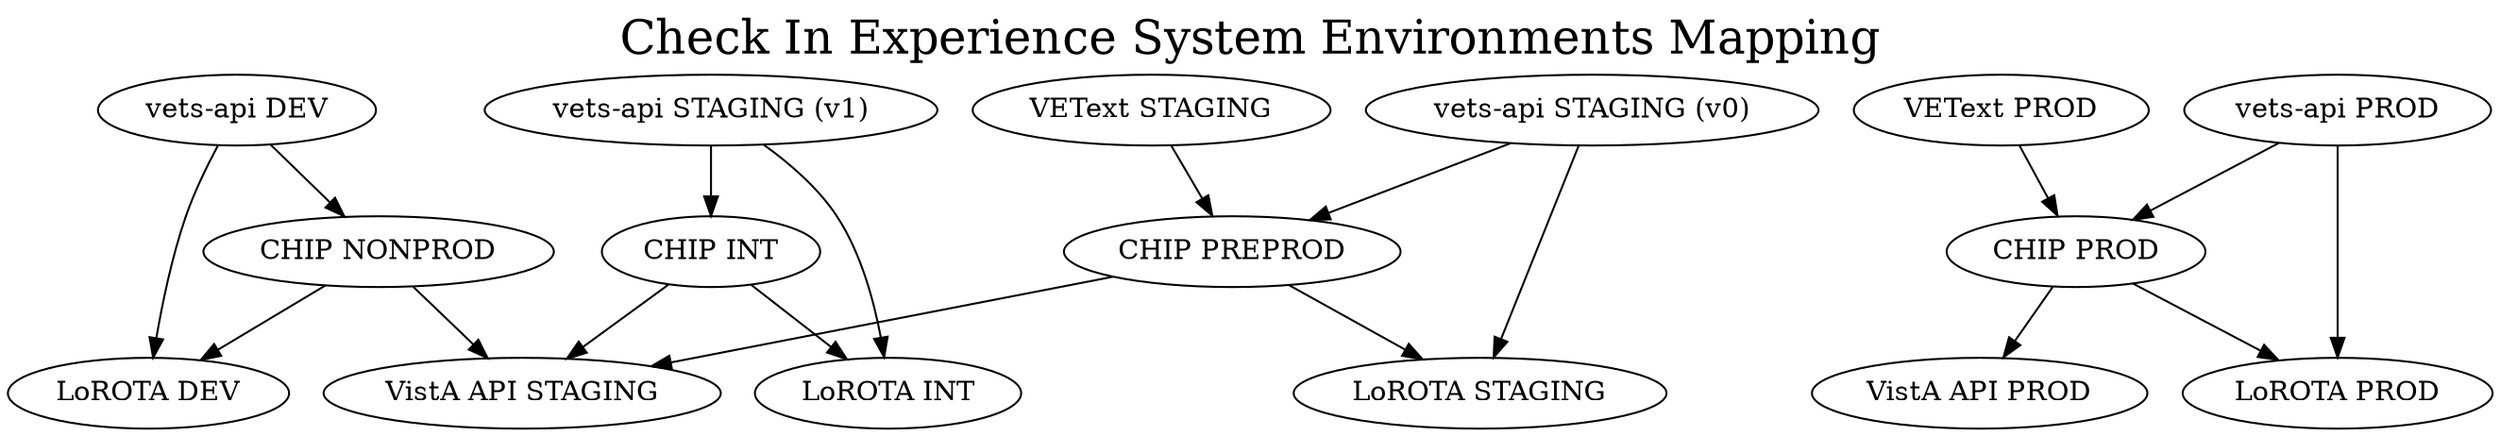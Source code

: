 digraph environments_mapping {
  cnpd [label = "CHIP NONPROD"]
  cint [label = "CHIP INT"]
  cppd [label = "CHIP PREPROD"]
  cprd [label = "CHIP PROD"]
  ldev [label = "LoROTA DEV"]
  lint [label = "LoROTA INT"]
  lstg [label = "LoROTA STAGING"]
  lprd [label = "LoROTA PROD"]
  vdev [label = "vets-api DEV"]
  vint [label = "vets-api STAGING (v1)"]
  vstg [label = "vets-api STAGING (v0)"]
  vprd [label = "vets-api PROD"]
  vtst [label = "VEText STAGING"]
  vtpd [label = "VEText PROD"]
  vast [label = "VistA API STAGING"]
  vapd [label = "VistA API PROD"]

  edge [len = 2.3]
  cnpd -> {ldev vast}
  vdev -> {cnpd ldev}
  cint -> {lint vast}
  vint -> {cint lint}
  vtst -> cppd
  cppd -> {lstg vast}
  vstg -> {cppd lstg}
  vtpd -> cprd
  cprd -> {lprd vapd}
  vprd -> {cprd lprd}

  labelloc="t"
  fontsize=24
  label="Check In Experience System Environments Mapping"
}
